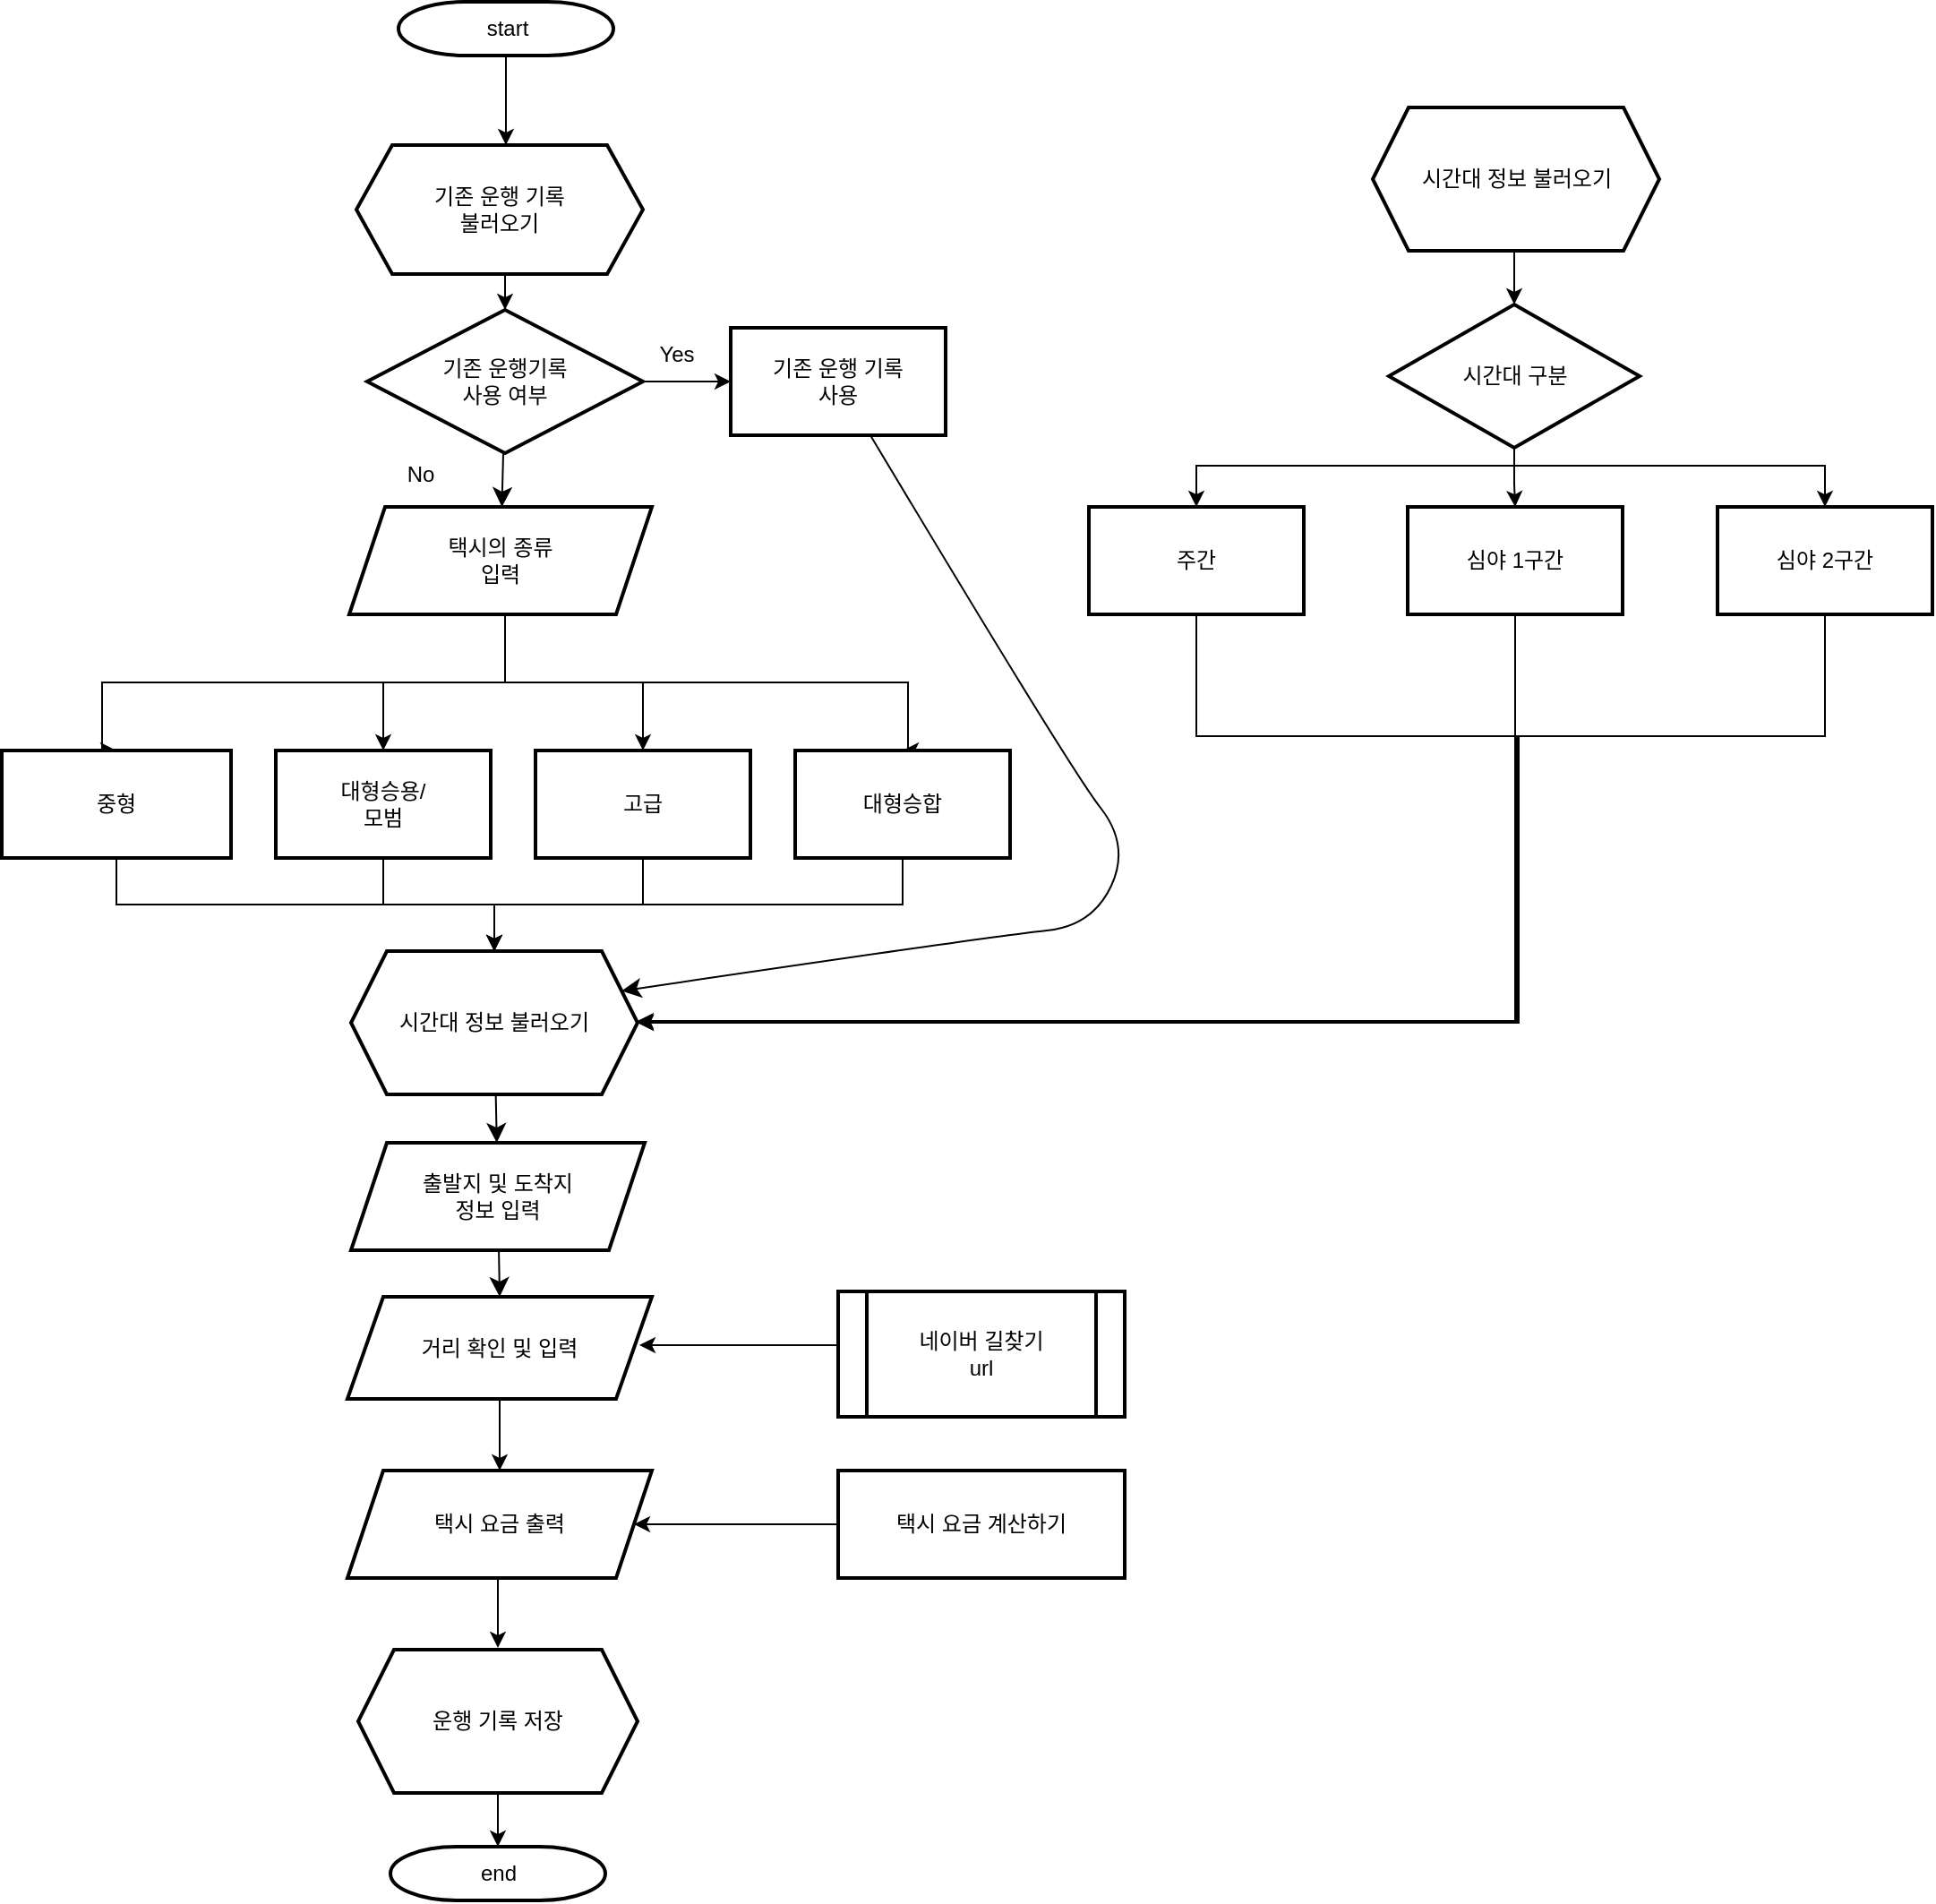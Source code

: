 <mxfile version="25.0.3">
  <diagram name="페이지-2" id="pj7N1E8jQmv9FcAWncsq">
    <mxGraphModel dx="890" dy="1365" grid="0" gridSize="10" guides="1" tooltips="1" connect="1" arrows="1" fold="1" page="0" pageScale="1" pageWidth="827" pageHeight="1169" math="0" shadow="0">
      <root>
        <mxCell id="0" />
        <mxCell id="1" parent="0" />
        <mxCell id="REVJWQP7jUDEkrJgg1_j-1" value="" style="edgeStyle=orthogonalEdgeStyle;rounded=0;orthogonalLoop=1;jettySize=auto;html=1;fontFamily=Helvetica;fontSize=12;fontColor=default;fontStyle=0;" edge="1" parent="1" source="REVJWQP7jUDEkrJgg1_j-2">
          <mxGeometry relative="1" as="geometry">
            <mxPoint x="325.5" y="120" as="targetPoint" />
          </mxGeometry>
        </mxCell>
        <mxCell id="REVJWQP7jUDEkrJgg1_j-2" value="start" style="shape=mxgraph.flowchart.terminator;strokeWidth=2;gradientColor=none;gradientDirection=north;fontStyle=0;html=1;" vertex="1" parent="1">
          <mxGeometry x="265.5" y="40" width="120" height="30" as="geometry" />
        </mxCell>
        <mxCell id="REVJWQP7jUDEkrJgg1_j-3" value="" style="edgeStyle=orthogonalEdgeStyle;rounded=0;orthogonalLoop=1;jettySize=auto;html=1;fontFamily=Helvetica;fontSize=12;fontColor=default;fontStyle=0;" edge="1" parent="1" source="REVJWQP7jUDEkrJgg1_j-6" target="REVJWQP7jUDEkrJgg1_j-8">
          <mxGeometry relative="1" as="geometry" />
        </mxCell>
        <mxCell id="REVJWQP7jUDEkrJgg1_j-4" style="edgeStyle=orthogonalEdgeStyle;rounded=0;orthogonalLoop=1;jettySize=auto;html=1;exitX=0.5;exitY=1;exitDx=0;exitDy=0;entryX=0.5;entryY=0;entryDx=0;entryDy=0;fontFamily=Helvetica;fontSize=12;fontColor=default;fontStyle=0;" edge="1" parent="1" source="REVJWQP7jUDEkrJgg1_j-6" target="REVJWQP7jUDEkrJgg1_j-15">
          <mxGeometry relative="1" as="geometry">
            <Array as="points">
              <mxPoint x="893.5" y="299" />
              <mxPoint x="715.5" y="299" />
            </Array>
          </mxGeometry>
        </mxCell>
        <mxCell id="REVJWQP7jUDEkrJgg1_j-5" style="edgeStyle=orthogonalEdgeStyle;rounded=0;orthogonalLoop=1;jettySize=auto;html=1;exitX=0.5;exitY=1;exitDx=0;exitDy=0;entryX=0.5;entryY=0;entryDx=0;entryDy=0;fontFamily=Helvetica;fontSize=12;fontColor=default;fontStyle=0;" edge="1" parent="1" source="REVJWQP7jUDEkrJgg1_j-6" target="REVJWQP7jUDEkrJgg1_j-17">
          <mxGeometry relative="1" as="geometry">
            <Array as="points">
              <mxPoint x="893.5" y="299" />
              <mxPoint x="1066.5" y="299" />
            </Array>
          </mxGeometry>
        </mxCell>
        <mxCell id="REVJWQP7jUDEkrJgg1_j-6" value="시간대 구분" style="rhombus;whiteSpace=wrap;html=1;strokeWidth=2;gradientColor=none;gradientDirection=north;fontStyle=0;" vertex="1" parent="1">
          <mxGeometry x="818.5" y="209" width="140" height="80" as="geometry" />
        </mxCell>
        <mxCell id="REVJWQP7jUDEkrJgg1_j-7" style="edgeStyle=orthogonalEdgeStyle;rounded=0;orthogonalLoop=1;jettySize=auto;html=1;exitX=0.5;exitY=1;exitDx=0;exitDy=0;entryX=1;entryY=0.5;entryDx=0;entryDy=0;" edge="1" parent="1" source="REVJWQP7jUDEkrJgg1_j-8" target="REVJWQP7jUDEkrJgg1_j-47">
          <mxGeometry relative="1" as="geometry">
            <mxPoint x="889.5" y="509" as="targetPoint" />
            <Array as="points">
              <mxPoint x="889" y="610" />
            </Array>
          </mxGeometry>
        </mxCell>
        <mxCell id="REVJWQP7jUDEkrJgg1_j-8" value="심야 1구간" style="whiteSpace=wrap;html=1;strokeWidth=2;gradientColor=none;gradientDirection=north;fontStyle=0;" vertex="1" parent="1">
          <mxGeometry x="829" y="322" width="120" height="60" as="geometry" />
        </mxCell>
        <mxCell id="REVJWQP7jUDEkrJgg1_j-9" style="edgeStyle=orthogonalEdgeStyle;rounded=0;orthogonalLoop=1;jettySize=auto;html=1;entryX=0.5;entryY=0;entryDx=0;entryDy=0;fontFamily=Helvetica;fontSize=12;fontColor=default;fontStyle=0;" edge="1" parent="1" source="REVJWQP7jUDEkrJgg1_j-13" target="REVJWQP7jUDEkrJgg1_j-25">
          <mxGeometry relative="1" as="geometry">
            <Array as="points">
              <mxPoint x="325" y="420" />
              <mxPoint x="402" y="420" />
            </Array>
          </mxGeometry>
        </mxCell>
        <mxCell id="REVJWQP7jUDEkrJgg1_j-10" style="edgeStyle=orthogonalEdgeStyle;rounded=0;orthogonalLoop=1;jettySize=auto;html=1;entryX=0.5;entryY=0;entryDx=0;entryDy=0;fontFamily=Helvetica;fontSize=12;fontColor=default;fontStyle=0;" edge="1" parent="1" source="REVJWQP7jUDEkrJgg1_j-13" target="REVJWQP7jUDEkrJgg1_j-23">
          <mxGeometry relative="1" as="geometry">
            <Array as="points">
              <mxPoint x="325" y="420" />
              <mxPoint x="257" y="420" />
            </Array>
          </mxGeometry>
        </mxCell>
        <mxCell id="REVJWQP7jUDEkrJgg1_j-11" style="edgeStyle=orthogonalEdgeStyle;rounded=0;orthogonalLoop=1;jettySize=auto;html=1;entryX=0.5;entryY=0;entryDx=0;entryDy=0;fontFamily=Helvetica;fontSize=12;fontColor=default;fontStyle=0;" edge="1" parent="1" source="REVJWQP7jUDEkrJgg1_j-13" target="REVJWQP7jUDEkrJgg1_j-21">
          <mxGeometry relative="1" as="geometry">
            <Array as="points">
              <mxPoint x="325" y="420" />
              <mxPoint x="100" y="420" />
              <mxPoint x="100" y="458" />
            </Array>
          </mxGeometry>
        </mxCell>
        <mxCell id="REVJWQP7jUDEkrJgg1_j-12" style="edgeStyle=orthogonalEdgeStyle;rounded=0;orthogonalLoop=1;jettySize=auto;html=1;entryX=0.5;entryY=0;entryDx=0;entryDy=0;fontFamily=Helvetica;fontSize=12;fontColor=default;fontStyle=0;" edge="1" parent="1" source="REVJWQP7jUDEkrJgg1_j-13" target="REVJWQP7jUDEkrJgg1_j-27">
          <mxGeometry relative="1" as="geometry">
            <Array as="points">
              <mxPoint x="325" y="420" />
              <mxPoint x="550" y="420" />
              <mxPoint x="550" y="458" />
            </Array>
          </mxGeometry>
        </mxCell>
        <mxCell id="REVJWQP7jUDEkrJgg1_j-13" value="택시의 종류&lt;div&gt;입력&lt;/div&gt;" style="shape=parallelogram;perimeter=parallelogramPerimeter;whiteSpace=wrap;html=1;fixedSize=1;strokeColor=default;strokeWidth=2;align=center;verticalAlign=middle;fontFamily=Helvetica;fontSize=12;fontColor=default;fontStyle=0;fillColor=default;gradientColor=none;gradientDirection=north;" vertex="1" parent="1">
          <mxGeometry x="238" y="322" width="169" height="60" as="geometry" />
        </mxCell>
        <mxCell id="REVJWQP7jUDEkrJgg1_j-14" style="edgeStyle=orthogonalEdgeStyle;rounded=0;orthogonalLoop=1;jettySize=auto;html=1;exitX=0.5;exitY=1;exitDx=0;exitDy=0;" edge="1" parent="1" source="REVJWQP7jUDEkrJgg1_j-15" target="REVJWQP7jUDEkrJgg1_j-47">
          <mxGeometry relative="1" as="geometry">
            <mxPoint x="889.5" y="509" as="targetPoint" />
            <Array as="points">
              <mxPoint x="711" y="450" />
              <mxPoint x="891" y="450" />
              <mxPoint x="891" y="610" />
            </Array>
          </mxGeometry>
        </mxCell>
        <mxCell id="REVJWQP7jUDEkrJgg1_j-15" value="주간" style="whiteSpace=wrap;html=1;strokeWidth=2;gradientColor=none;gradientDirection=north;fontStyle=0;" vertex="1" parent="1">
          <mxGeometry x="651" y="322" width="120" height="60" as="geometry" />
        </mxCell>
        <mxCell id="REVJWQP7jUDEkrJgg1_j-16" style="edgeStyle=orthogonalEdgeStyle;rounded=0;orthogonalLoop=1;jettySize=auto;html=1;exitX=0.5;exitY=1;exitDx=0;exitDy=0;" edge="1" parent="1">
          <mxGeometry relative="1" as="geometry">
            <mxPoint x="1062" y="383" as="sourcePoint" />
            <mxPoint x="399" y="609" as="targetPoint" />
            <Array as="points">
              <mxPoint x="1062" y="450" />
              <mxPoint x="890" y="450" />
              <mxPoint x="890" y="609" />
            </Array>
          </mxGeometry>
        </mxCell>
        <mxCell id="REVJWQP7jUDEkrJgg1_j-17" value="심야 2구간" style="whiteSpace=wrap;html=1;strokeWidth=2;gradientColor=none;gradientDirection=north;fontStyle=0;" vertex="1" parent="1">
          <mxGeometry x="1002" y="322" width="120" height="60" as="geometry" />
        </mxCell>
        <mxCell id="REVJWQP7jUDEkrJgg1_j-18" style="edgeStyle=orthogonalEdgeStyle;rounded=0;orthogonalLoop=1;jettySize=auto;html=1;exitX=0.5;exitY=1;exitDx=0;exitDy=0;entryX=0.5;entryY=0;entryDx=0;entryDy=0;fontFamily=Helvetica;fontSize=12;fontColor=default;fontStyle=0;" edge="1" parent="1" source="REVJWQP7jUDEkrJgg1_j-19" target="REVJWQP7jUDEkrJgg1_j-6">
          <mxGeometry relative="1" as="geometry" />
        </mxCell>
        <mxCell id="REVJWQP7jUDEkrJgg1_j-19" value="시간대 정보 불러오기" style="shape=hexagon;perimeter=hexagonPerimeter2;whiteSpace=wrap;html=1;fixedSize=1;strokeColor=default;strokeWidth=2;align=center;verticalAlign=middle;fontFamily=Helvetica;fontSize=12;fontColor=default;fontStyle=0;fillColor=default;gradientColor=none;gradientDirection=north;" vertex="1" parent="1">
          <mxGeometry x="809.5" y="99" width="160" height="80" as="geometry" />
        </mxCell>
        <mxCell id="REVJWQP7jUDEkrJgg1_j-20" style="edgeStyle=orthogonalEdgeStyle;rounded=0;orthogonalLoop=1;jettySize=auto;html=1;exitX=0.5;exitY=1;exitDx=0;exitDy=0;" edge="1" parent="1" source="REVJWQP7jUDEkrJgg1_j-21" target="REVJWQP7jUDEkrJgg1_j-47">
          <mxGeometry relative="1" as="geometry" />
        </mxCell>
        <mxCell id="REVJWQP7jUDEkrJgg1_j-21" value="중형" style="whiteSpace=wrap;html=1;strokeWidth=2;fontStyle=0;gradientColor=none;gradientDirection=north;" vertex="1" parent="1">
          <mxGeometry x="44" y="458" width="128" height="60" as="geometry" />
        </mxCell>
        <mxCell id="REVJWQP7jUDEkrJgg1_j-22" style="edgeStyle=orthogonalEdgeStyle;rounded=0;orthogonalLoop=1;jettySize=auto;html=1;exitX=0.5;exitY=1;exitDx=0;exitDy=0;entryX=0.5;entryY=0;entryDx=0;entryDy=0;" edge="1" parent="1" source="REVJWQP7jUDEkrJgg1_j-23" target="REVJWQP7jUDEkrJgg1_j-47">
          <mxGeometry relative="1" as="geometry" />
        </mxCell>
        <mxCell id="REVJWQP7jUDEkrJgg1_j-23" value="대형승용/&lt;div&gt;모범&lt;/div&gt;" style="whiteSpace=wrap;html=1;strokeWidth=2;fontStyle=0;gradientColor=none;gradientDirection=north;" vertex="1" parent="1">
          <mxGeometry x="197" y="458" width="120" height="60" as="geometry" />
        </mxCell>
        <mxCell id="REVJWQP7jUDEkrJgg1_j-24" style="edgeStyle=orthogonalEdgeStyle;rounded=0;orthogonalLoop=1;jettySize=auto;html=1;exitX=0.5;exitY=1;exitDx=0;exitDy=0;" edge="1" parent="1" source="REVJWQP7jUDEkrJgg1_j-25">
          <mxGeometry relative="1" as="geometry">
            <mxPoint x="321" y="640" as="targetPoint" />
            <Array as="points">
              <mxPoint x="402" y="544" />
              <mxPoint x="319" y="544" />
              <mxPoint x="319" y="640" />
            </Array>
          </mxGeometry>
        </mxCell>
        <mxCell id="REVJWQP7jUDEkrJgg1_j-25" value="고급" style="whiteSpace=wrap;html=1;strokeWidth=2;fontStyle=0;gradientColor=none;gradientDirection=north;" vertex="1" parent="1">
          <mxGeometry x="342" y="458" width="120" height="60" as="geometry" />
        </mxCell>
        <mxCell id="REVJWQP7jUDEkrJgg1_j-26" style="edgeStyle=orthogonalEdgeStyle;rounded=0;orthogonalLoop=1;jettySize=auto;html=1;exitX=0.5;exitY=1;exitDx=0;exitDy=0;entryX=0.5;entryY=0;entryDx=0;entryDy=0;" edge="1" parent="1" source="REVJWQP7jUDEkrJgg1_j-27" target="REVJWQP7jUDEkrJgg1_j-47">
          <mxGeometry relative="1" as="geometry">
            <mxPoint x="326" y="569" as="targetPoint" />
          </mxGeometry>
        </mxCell>
        <mxCell id="REVJWQP7jUDEkrJgg1_j-27" value="대형승합" style="whiteSpace=wrap;html=1;strokeWidth=2;fontStyle=0;gradientColor=none;gradientDirection=north;" vertex="1" parent="1">
          <mxGeometry x="487" y="458" width="120" height="60" as="geometry" />
        </mxCell>
        <mxCell id="REVJWQP7jUDEkrJgg1_j-28" style="edgeStyle=orthogonalEdgeStyle;rounded=0;orthogonalLoop=1;jettySize=auto;html=1;exitX=0.5;exitY=1;exitDx=0;exitDy=0;entryX=0.5;entryY=0;entryDx=0;entryDy=0;fontFamily=Helvetica;fontSize=12;fontColor=default;fontStyle=0;" edge="1" parent="1" source="REVJWQP7jUDEkrJgg1_j-29" target="REVJWQP7jUDEkrJgg1_j-32">
          <mxGeometry relative="1" as="geometry" />
        </mxCell>
        <mxCell id="REVJWQP7jUDEkrJgg1_j-29" value="기존 운행 기록&lt;div&gt;불러오기&lt;/div&gt;" style="shape=hexagon;perimeter=hexagonPerimeter2;whiteSpace=wrap;html=1;fixedSize=1;strokeColor=default;strokeWidth=2;align=center;verticalAlign=middle;fontFamily=Helvetica;fontSize=12;fontColor=default;fontStyle=0;fillColor=default;gradientColor=none;gradientDirection=north;" vertex="1" parent="1">
          <mxGeometry x="242" y="120" width="160" height="72" as="geometry" />
        </mxCell>
        <mxCell id="REVJWQP7jUDEkrJgg1_j-30" value="" style="edgeStyle=orthogonalEdgeStyle;rounded=0;orthogonalLoop=1;jettySize=auto;html=1;fontFamily=Helvetica;fontSize=12;fontColor=default;fontStyle=0;" edge="1" parent="1" source="REVJWQP7jUDEkrJgg1_j-32" target="REVJWQP7jUDEkrJgg1_j-33">
          <mxGeometry relative="1" as="geometry" />
        </mxCell>
        <mxCell id="REVJWQP7jUDEkrJgg1_j-59" value="" style="edgeStyle=none;curved=1;rounded=0;orthogonalLoop=1;jettySize=auto;html=1;fontSize=12;startSize=8;endSize=8;" edge="1" parent="1" source="REVJWQP7jUDEkrJgg1_j-32" target="REVJWQP7jUDEkrJgg1_j-13">
          <mxGeometry relative="1" as="geometry" />
        </mxCell>
        <mxCell id="REVJWQP7jUDEkrJgg1_j-32" value="기존 운행기록&lt;div&gt;사용 여부&lt;/div&gt;" style="rhombus;whiteSpace=wrap;html=1;strokeWidth=2;fontStyle=0;gradientColor=none;gradientDirection=north;" vertex="1" parent="1">
          <mxGeometry x="248" y="212" width="154" height="80" as="geometry" />
        </mxCell>
        <mxCell id="REVJWQP7jUDEkrJgg1_j-58" style="edgeStyle=none;curved=1;rounded=0;orthogonalLoop=1;jettySize=auto;html=1;fontSize=12;startSize=8;endSize=8;entryX=1;entryY=0.25;entryDx=0;entryDy=0;" edge="1" parent="1" source="REVJWQP7jUDEkrJgg1_j-33" target="REVJWQP7jUDEkrJgg1_j-47">
          <mxGeometry relative="1" as="geometry">
            <mxPoint x="394" y="562" as="targetPoint" />
            <Array as="points">
              <mxPoint x="641" y="469" />
              <mxPoint x="674" y="511" />
              <mxPoint x="653" y="556" />
              <mxPoint x="602" y="561" />
            </Array>
          </mxGeometry>
        </mxCell>
        <mxCell id="REVJWQP7jUDEkrJgg1_j-33" value="기존 운행 기록&lt;div&gt;사용&lt;/div&gt;" style="whiteSpace=wrap;html=1;strokeWidth=2;fontStyle=0;gradientColor=none;gradientDirection=north;" vertex="1" parent="1">
          <mxGeometry x="451" y="222" width="120" height="60" as="geometry" />
        </mxCell>
        <mxCell id="REVJWQP7jUDEkrJgg1_j-34" value="Yes" style="text;html=1;align=center;verticalAlign=middle;whiteSpace=wrap;rounded=0;fontFamily=Helvetica;fontSize=12;fontColor=default;fontStyle=0;" vertex="1" parent="1">
          <mxGeometry x="391" y="222" width="60" height="30" as="geometry" />
        </mxCell>
        <mxCell id="REVJWQP7jUDEkrJgg1_j-35" value="No" style="text;html=1;align=center;verticalAlign=middle;whiteSpace=wrap;rounded=0;fontFamily=Helvetica;fontSize=12;fontColor=default;fontStyle=0;" vertex="1" parent="1">
          <mxGeometry x="248" y="289" width="60" height="30" as="geometry" />
        </mxCell>
        <mxCell id="REVJWQP7jUDEkrJgg1_j-57" style="edgeStyle=none;curved=1;rounded=0;orthogonalLoop=1;jettySize=auto;html=1;entryX=0.5;entryY=0;entryDx=0;entryDy=0;fontSize=12;startSize=8;endSize=8;" edge="1" parent="1" source="REVJWQP7jUDEkrJgg1_j-37" target="REVJWQP7jUDEkrJgg1_j-50">
          <mxGeometry relative="1" as="geometry" />
        </mxCell>
        <mxCell id="REVJWQP7jUDEkrJgg1_j-37" value="출발지 및 도착지&lt;div&gt;정보 입력&lt;/div&gt;" style="shape=parallelogram;perimeter=parallelogramPerimeter;whiteSpace=wrap;html=1;fixedSize=1;strokeWidth=2;fontStyle=0;gradientColor=none;gradientDirection=north;" vertex="1" parent="1">
          <mxGeometry x="239" y="677" width="164" height="60" as="geometry" />
        </mxCell>
        <mxCell id="REVJWQP7jUDEkrJgg1_j-38" style="edgeStyle=orthogonalEdgeStyle;rounded=0;orthogonalLoop=1;jettySize=auto;html=1;exitX=0.5;exitY=1;exitDx=0;exitDy=0;" edge="1" parent="1" source="REVJWQP7jUDEkrJgg1_j-50" target="REVJWQP7jUDEkrJgg1_j-42">
          <mxGeometry relative="1" as="geometry">
            <mxPoint x="320" y="860" as="targetPoint" />
            <mxPoint x="320" y="830" as="sourcePoint" />
          </mxGeometry>
        </mxCell>
        <mxCell id="REVJWQP7jUDEkrJgg1_j-39" value="" style="edgeStyle=orthogonalEdgeStyle;rounded=0;orthogonalLoop=1;jettySize=auto;html=1;fontFamily=Helvetica;fontSize=12;fontColor=default;fontStyle=0;" edge="1" parent="1" source="REVJWQP7jUDEkrJgg1_j-40" target="REVJWQP7jUDEkrJgg1_j-42">
          <mxGeometry relative="1" as="geometry" />
        </mxCell>
        <mxCell id="REVJWQP7jUDEkrJgg1_j-40" value="택시 요금 계산하기" style="whiteSpace=wrap;html=1;strokeWidth=2;fontStyle=0;gradientColor=none;gradientDirection=north;" vertex="1" parent="1">
          <mxGeometry x="511" y="860" width="160" height="60" as="geometry" />
        </mxCell>
        <mxCell id="REVJWQP7jUDEkrJgg1_j-41" style="edgeStyle=orthogonalEdgeStyle;rounded=0;orthogonalLoop=1;jettySize=auto;html=1;exitX=0.5;exitY=1;exitDx=0;exitDy=0;entryX=0.5;entryY=0;entryDx=0;entryDy=0;" edge="1" parent="1" source="REVJWQP7jUDEkrJgg1_j-42" target="REVJWQP7jUDEkrJgg1_j-45">
          <mxGeometry relative="1" as="geometry" />
        </mxCell>
        <mxCell id="REVJWQP7jUDEkrJgg1_j-42" value="택시 요금 출력" style="shape=parallelogram;perimeter=parallelogramPerimeter;whiteSpace=wrap;html=1;fixedSize=1;strokeWidth=2;fontStyle=0;gradientColor=none;gradientDirection=north;" vertex="1" parent="1">
          <mxGeometry x="237" y="860" width="170" height="60" as="geometry" />
        </mxCell>
        <mxCell id="REVJWQP7jUDEkrJgg1_j-43" value="end" style="shape=mxgraph.flowchart.terminator;strokeWidth=2;gradientColor=none;gradientDirection=north;fontStyle=0;html=1;" vertex="1" parent="1">
          <mxGeometry x="261" y="1070" width="120" height="30" as="geometry" />
        </mxCell>
        <mxCell id="REVJWQP7jUDEkrJgg1_j-44" value="" style="edgeStyle=orthogonalEdgeStyle;rounded=0;orthogonalLoop=1;jettySize=auto;html=1;" edge="1" parent="1" source="REVJWQP7jUDEkrJgg1_j-45" target="REVJWQP7jUDEkrJgg1_j-43">
          <mxGeometry relative="1" as="geometry" />
        </mxCell>
        <mxCell id="REVJWQP7jUDEkrJgg1_j-45" value="운행 기록 저장" style="shape=hexagon;perimeter=hexagonPerimeter2;whiteSpace=wrap;html=1;fixedSize=1;perimeterSpacing=1;strokeWidth=2;" vertex="1" parent="1">
          <mxGeometry x="243" y="960" width="156" height="80" as="geometry" />
        </mxCell>
        <mxCell id="REVJWQP7jUDEkrJgg1_j-56" style="edgeStyle=none;curved=1;rounded=0;orthogonalLoop=1;jettySize=auto;html=1;fontSize=12;startSize=8;endSize=8;" edge="1" parent="1" source="REVJWQP7jUDEkrJgg1_j-47" target="REVJWQP7jUDEkrJgg1_j-37">
          <mxGeometry relative="1" as="geometry" />
        </mxCell>
        <mxCell id="REVJWQP7jUDEkrJgg1_j-47" value="시간대 정보 불러오기" style="shape=hexagon;perimeter=hexagonPerimeter2;whiteSpace=wrap;html=1;fixedSize=1;strokeColor=default;strokeWidth=2;align=center;verticalAlign=middle;fontFamily=Helvetica;fontSize=12;fontColor=default;fontStyle=0;fillColor=default;gradientColor=none;gradientDirection=north;" vertex="1" parent="1">
          <mxGeometry x="239" y="570" width="160" height="80" as="geometry" />
        </mxCell>
        <mxCell id="REVJWQP7jUDEkrJgg1_j-48" style="edgeStyle=orthogonalEdgeStyle;rounded=0;orthogonalLoop=1;jettySize=auto;html=1;entryX=1;entryY=0.5;entryDx=0;entryDy=0;" edge="1" parent="1">
          <mxGeometry relative="1" as="geometry">
            <mxPoint x="521" y="790" as="sourcePoint" />
            <mxPoint x="400" y="790" as="targetPoint" />
          </mxGeometry>
        </mxCell>
        <mxCell id="REVJWQP7jUDEkrJgg1_j-49" value="네이버 길찾기&lt;div&gt;url&lt;/div&gt;" style="shape=process;whiteSpace=wrap;html=1;backgroundOutline=1;strokeWidth=2;" vertex="1" parent="1">
          <mxGeometry x="511" y="760" width="160" height="70" as="geometry" />
        </mxCell>
        <mxCell id="REVJWQP7jUDEkrJgg1_j-50" value="거리 확인 및 입력" style="shape=parallelogram;perimeter=parallelogramPerimeter;whiteSpace=wrap;html=1;fixedSize=1;strokeWidth=2;fontStyle=0;gradientColor=none;gradientDirection=north;" vertex="1" parent="1">
          <mxGeometry x="237" y="763" width="170" height="57" as="geometry" />
        </mxCell>
      </root>
    </mxGraphModel>
  </diagram>
</mxfile>
